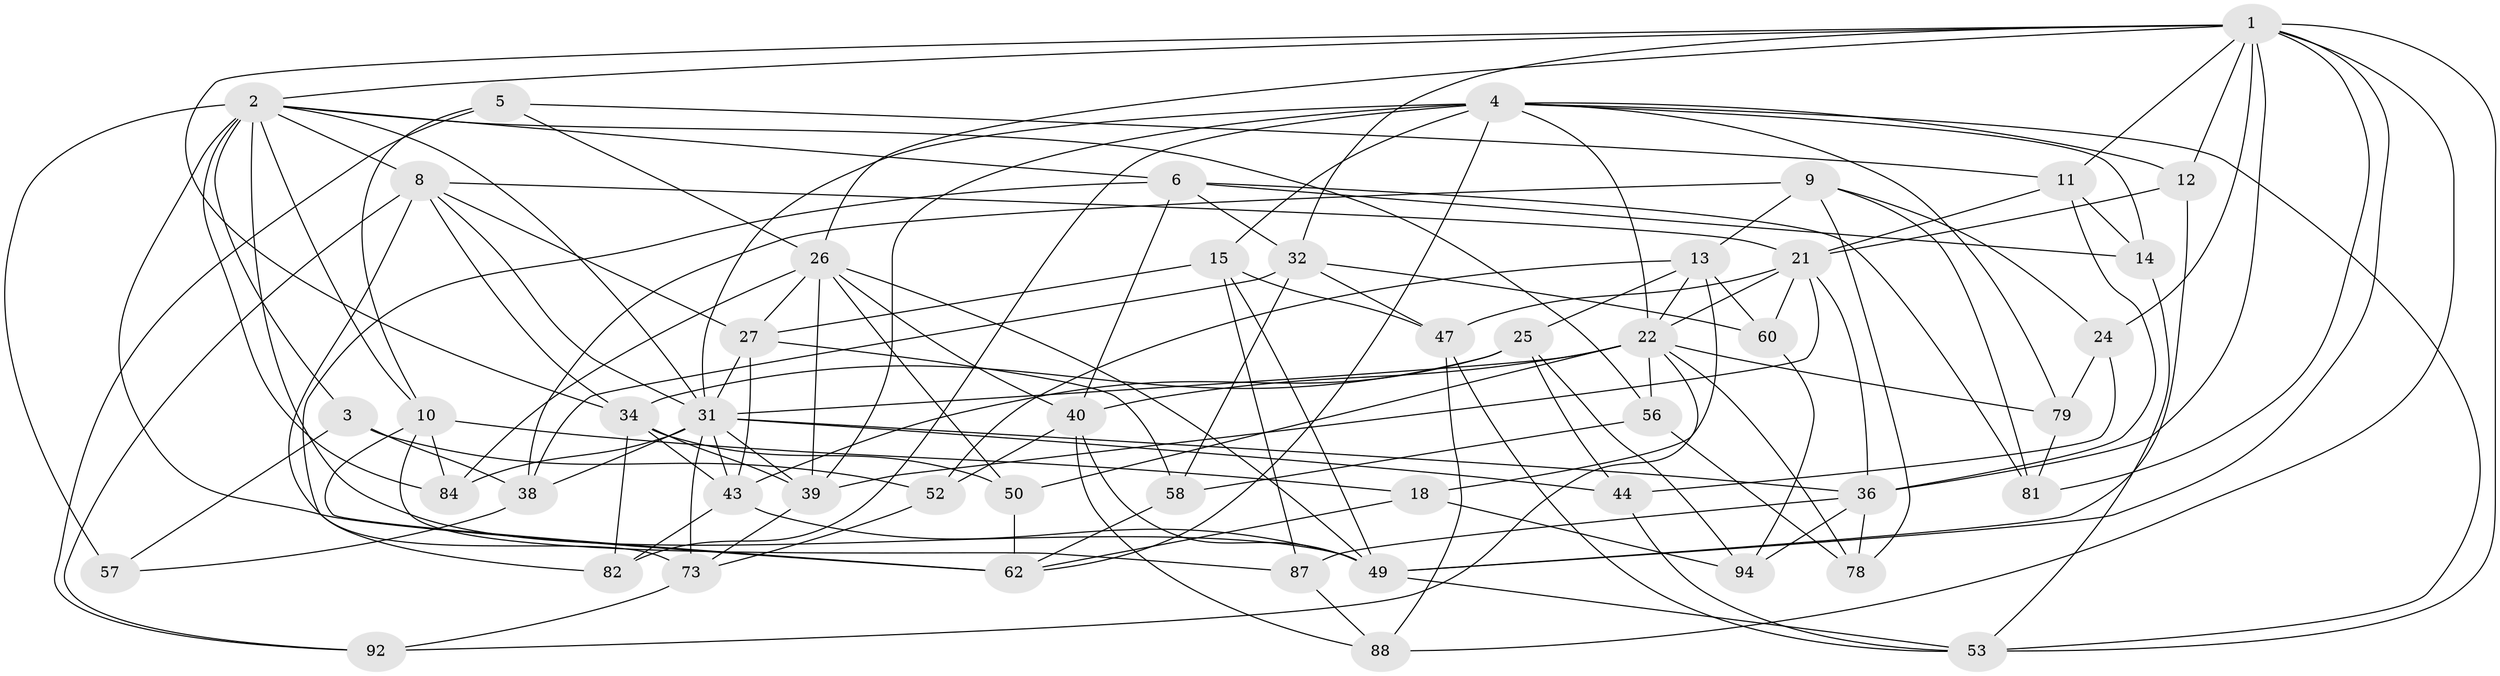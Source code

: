 // original degree distribution, {4: 1.0}
// Generated by graph-tools (version 1.1) at 2025/20/03/04/25 18:20:32]
// undirected, 50 vertices, 141 edges
graph export_dot {
graph [start="1"]
  node [color=gray90,style=filled];
  1 [super="+69+19+16"];
  2 [super="+20+7"];
  3;
  4 [super="+68+30+63"];
  5;
  6 [super="+76"];
  8 [super="+51+74"];
  9 [super="+59"];
  10 [super="+37"];
  11 [super="+91"];
  12;
  13 [super="+99"];
  14;
  15 [super="+17"];
  18;
  21 [super="+75+23"];
  22 [super="+33+41"];
  24;
  25 [super="+29+66"];
  26 [super="+77+48"];
  27 [super="+86"];
  31 [super="+42+61"];
  32 [super="+85"];
  34 [super="+95+90+35"];
  36 [super="+72+64"];
  38 [super="+67"];
  39 [super="+55"];
  40 [super="+71"];
  43 [super="+45"];
  44;
  47 [super="+93"];
  49 [super="+54"];
  50;
  52;
  53 [super="+70"];
  56;
  57;
  58;
  60;
  62 [super="+89"];
  73 [super="+97"];
  78;
  79;
  81;
  82;
  84;
  87;
  88;
  92;
  94;
  1 -- 49;
  1 -- 53;
  1 -- 32;
  1 -- 34;
  1 -- 12;
  1 -- 81;
  1 -- 36;
  1 -- 88;
  1 -- 24;
  1 -- 26;
  1 -- 2;
  1 -- 11;
  2 -- 10;
  2 -- 57 [weight=2];
  2 -- 56;
  2 -- 3;
  2 -- 6;
  2 -- 8;
  2 -- 84;
  2 -- 62;
  2 -- 31;
  2 -- 49;
  3 -- 57;
  3 -- 38;
  3 -- 52;
  4 -- 12;
  4 -- 82;
  4 -- 53;
  4 -- 39;
  4 -- 62;
  4 -- 15;
  4 -- 22;
  4 -- 79;
  4 -- 14;
  4 -- 31;
  5 -- 11;
  5 -- 92;
  5 -- 10;
  5 -- 26;
  6 -- 14;
  6 -- 81;
  6 -- 82;
  6 -- 40;
  6 -- 32;
  8 -- 73 [weight=2];
  8 -- 27;
  8 -- 21;
  8 -- 34;
  8 -- 92;
  8 -- 31;
  9 -- 24;
  9 -- 78;
  9 -- 81;
  9 -- 13;
  9 -- 38 [weight=2];
  10 -- 87;
  10 -- 84;
  10 -- 18;
  10 -- 62;
  11 -- 36 [weight=2];
  11 -- 21;
  11 -- 14;
  12 -- 21;
  12 -- 49;
  13 -- 52;
  13 -- 60;
  13 -- 18;
  13 -- 25;
  13 -- 22;
  14 -- 53;
  15 -- 27;
  15 -- 47 [weight=2];
  15 -- 87;
  15 -- 49;
  18 -- 94;
  18 -- 62;
  21 -- 60;
  21 -- 36;
  21 -- 22;
  21 -- 47;
  21 -- 39;
  22 -- 56;
  22 -- 50;
  22 -- 40;
  22 -- 92;
  22 -- 78;
  22 -- 79;
  22 -- 31;
  24 -- 44;
  24 -- 79;
  25 -- 43;
  25 -- 34 [weight=4];
  25 -- 44;
  25 -- 94;
  26 -- 50;
  26 -- 39;
  26 -- 27;
  26 -- 84;
  26 -- 40;
  26 -- 49;
  27 -- 43;
  27 -- 58;
  27 -- 31;
  31 -- 73;
  31 -- 38;
  31 -- 39;
  31 -- 43;
  31 -- 44;
  31 -- 84;
  31 -- 36;
  32 -- 60;
  32 -- 58;
  32 -- 47;
  32 -- 38;
  34 -- 82;
  34 -- 43;
  34 -- 50;
  34 -- 39;
  36 -- 87;
  36 -- 78;
  36 -- 94;
  38 -- 57;
  39 -- 73;
  40 -- 88;
  40 -- 49;
  40 -- 52;
  43 -- 82;
  43 -- 49;
  44 -- 53;
  47 -- 88;
  47 -- 53;
  49 -- 53;
  50 -- 62;
  52 -- 73;
  56 -- 58;
  56 -- 78;
  58 -- 62;
  60 -- 94;
  73 -- 92;
  79 -- 81;
  87 -- 88;
}
